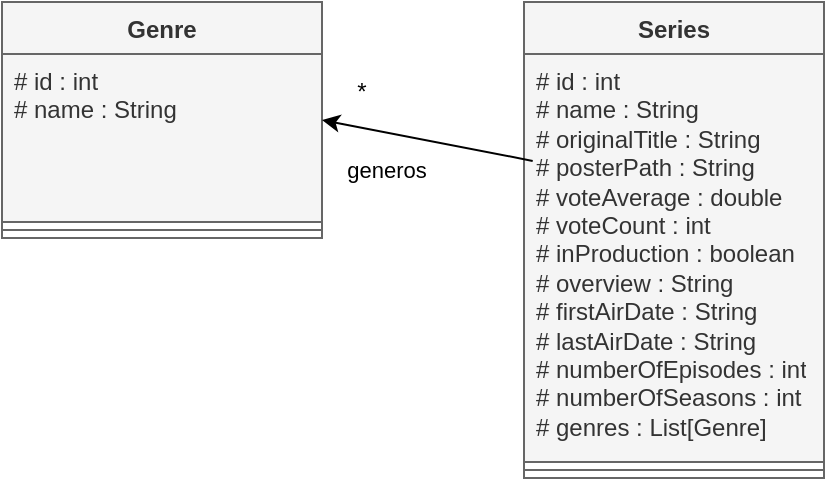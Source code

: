 <mxfile version="28.2.7">
  <diagram name="Page-1" id="NzWAlnQ5mYTs2SKRYwXR">
    <mxGraphModel dx="1160" dy="604" grid="1" gridSize="10" guides="1" tooltips="1" connect="1" arrows="1" fold="1" page="1" pageScale="1" pageWidth="2336" pageHeight="1654" math="0" shadow="0">
      <root>
        <mxCell id="0" />
        <mxCell id="1" parent="0" />
        <mxCell id="EnflN7Sm_yYEM59Hh5az-5" value="Series" style="swimlane;fontStyle=1;align=center;verticalAlign=top;childLayout=stackLayout;horizontal=1;startSize=26;horizontalStack=0;resizeParent=1;resizeParentMax=0;resizeLast=0;collapsible=1;marginBottom=0;whiteSpace=wrap;html=1;fillColor=#f5f5f5;strokeColor=#666666;fontColor=#333333;" parent="1" vertex="1">
          <mxGeometry x="841" y="250" width="150" height="238" as="geometry" />
        </mxCell>
        <mxCell id="EnflN7Sm_yYEM59Hh5az-6" value="# id : int&lt;div&gt;# name : String&lt;/div&gt;&lt;div&gt;# originalTitle : String&lt;/div&gt;&lt;div&gt;# posterPath : String&lt;/div&gt;&lt;div&gt;# voteAverage : double&amp;nbsp;&lt;/div&gt;&lt;div&gt;# voteCount : int&lt;/div&gt;&lt;div&gt;# inProduction : boolean&lt;/div&gt;&lt;div&gt;# overview : String&lt;/div&gt;&lt;div&gt;# firstAirDate : String&lt;/div&gt;&lt;div&gt;# lastAirDate : String&lt;/div&gt;&lt;div&gt;# numberOfEpisodes : int&lt;/div&gt;&lt;div&gt;#&amp;nbsp;&lt;span style=&quot;background-color: transparent; color: light-dark(rgb(51, 51, 51), rgb(193, 193, 193));&quot;&gt;numberOfSeasons : int&lt;/span&gt;&lt;/div&gt;&lt;div&gt;# genres : List[Genre]&lt;/div&gt;" style="text;strokeColor=#666666;fillColor=#f5f5f5;align=left;verticalAlign=top;spacingLeft=4;spacingRight=4;overflow=hidden;rotatable=0;points=[[0,0.5],[1,0.5]];portConstraint=eastwest;whiteSpace=wrap;html=1;fontColor=#333333;" parent="EnflN7Sm_yYEM59Hh5az-5" vertex="1">
          <mxGeometry y="26" width="150" height="204" as="geometry" />
        </mxCell>
        <mxCell id="EnflN7Sm_yYEM59Hh5az-7" value="" style="line;strokeWidth=1;fillColor=#f5f5f5;align=left;verticalAlign=middle;spacingTop=-1;spacingLeft=3;spacingRight=3;rotatable=0;labelPosition=right;points=[];portConstraint=eastwest;strokeColor=#666666;fontColor=#333333;" parent="EnflN7Sm_yYEM59Hh5az-5" vertex="1">
          <mxGeometry y="230" width="150" height="8" as="geometry" />
        </mxCell>
        <mxCell id="n48dpCtlHHbmQvhXngaB-2" value="Genre" style="swimlane;fontStyle=1;align=center;verticalAlign=top;childLayout=stackLayout;horizontal=1;startSize=26;horizontalStack=0;resizeParent=1;resizeParentMax=0;resizeLast=0;collapsible=1;marginBottom=0;whiteSpace=wrap;html=1;fillColor=#f5f5f5;strokeColor=#666666;fontColor=#333333;" vertex="1" parent="1">
          <mxGeometry x="580" y="250" width="160" height="118" as="geometry" />
        </mxCell>
        <mxCell id="n48dpCtlHHbmQvhXngaB-3" value="# id : int&lt;div&gt;# name : String&lt;/div&gt;" style="text;strokeColor=#666666;fillColor=#f5f5f5;align=left;verticalAlign=top;spacingLeft=4;spacingRight=4;overflow=hidden;rotatable=0;points=[[0,0.5],[1,0.5]];portConstraint=eastwest;whiteSpace=wrap;html=1;fontColor=#333333;" vertex="1" parent="n48dpCtlHHbmQvhXngaB-2">
          <mxGeometry y="26" width="160" height="84" as="geometry" />
        </mxCell>
        <mxCell id="n48dpCtlHHbmQvhXngaB-4" value="" style="line;strokeWidth=1;fillColor=#f5f5f5;align=left;verticalAlign=middle;spacingTop=-1;spacingLeft=3;spacingRight=3;rotatable=0;labelPosition=right;points=[];portConstraint=eastwest;strokeColor=#666666;fontColor=#333333;" vertex="1" parent="n48dpCtlHHbmQvhXngaB-2">
          <mxGeometry y="110" width="160" height="8" as="geometry" />
        </mxCell>
        <mxCell id="n48dpCtlHHbmQvhXngaB-5" value="generos" style="endArrow=classic;html=1;rounded=0;exitX=0.029;exitY=0.262;exitDx=0;exitDy=0;exitPerimeter=0;entryX=1;entryY=0.5;entryDx=0;entryDy=0;" edge="1" parent="1" source="EnflN7Sm_yYEM59Hh5az-6" target="n48dpCtlHHbmQvhXngaB-2">
          <mxGeometry x="0.324" y="18" width="50" height="50" relative="1" as="geometry">
            <mxPoint x="770" y="400" as="sourcePoint" />
            <mxPoint x="820" y="350" as="targetPoint" />
            <mxPoint as="offset" />
          </mxGeometry>
        </mxCell>
        <mxCell id="n48dpCtlHHbmQvhXngaB-7" value="*" style="text;html=1;whiteSpace=wrap;strokeColor=none;fillColor=none;align=center;verticalAlign=middle;rounded=0;" vertex="1" parent="1">
          <mxGeometry x="730" y="280" width="60" height="30" as="geometry" />
        </mxCell>
      </root>
    </mxGraphModel>
  </diagram>
</mxfile>
